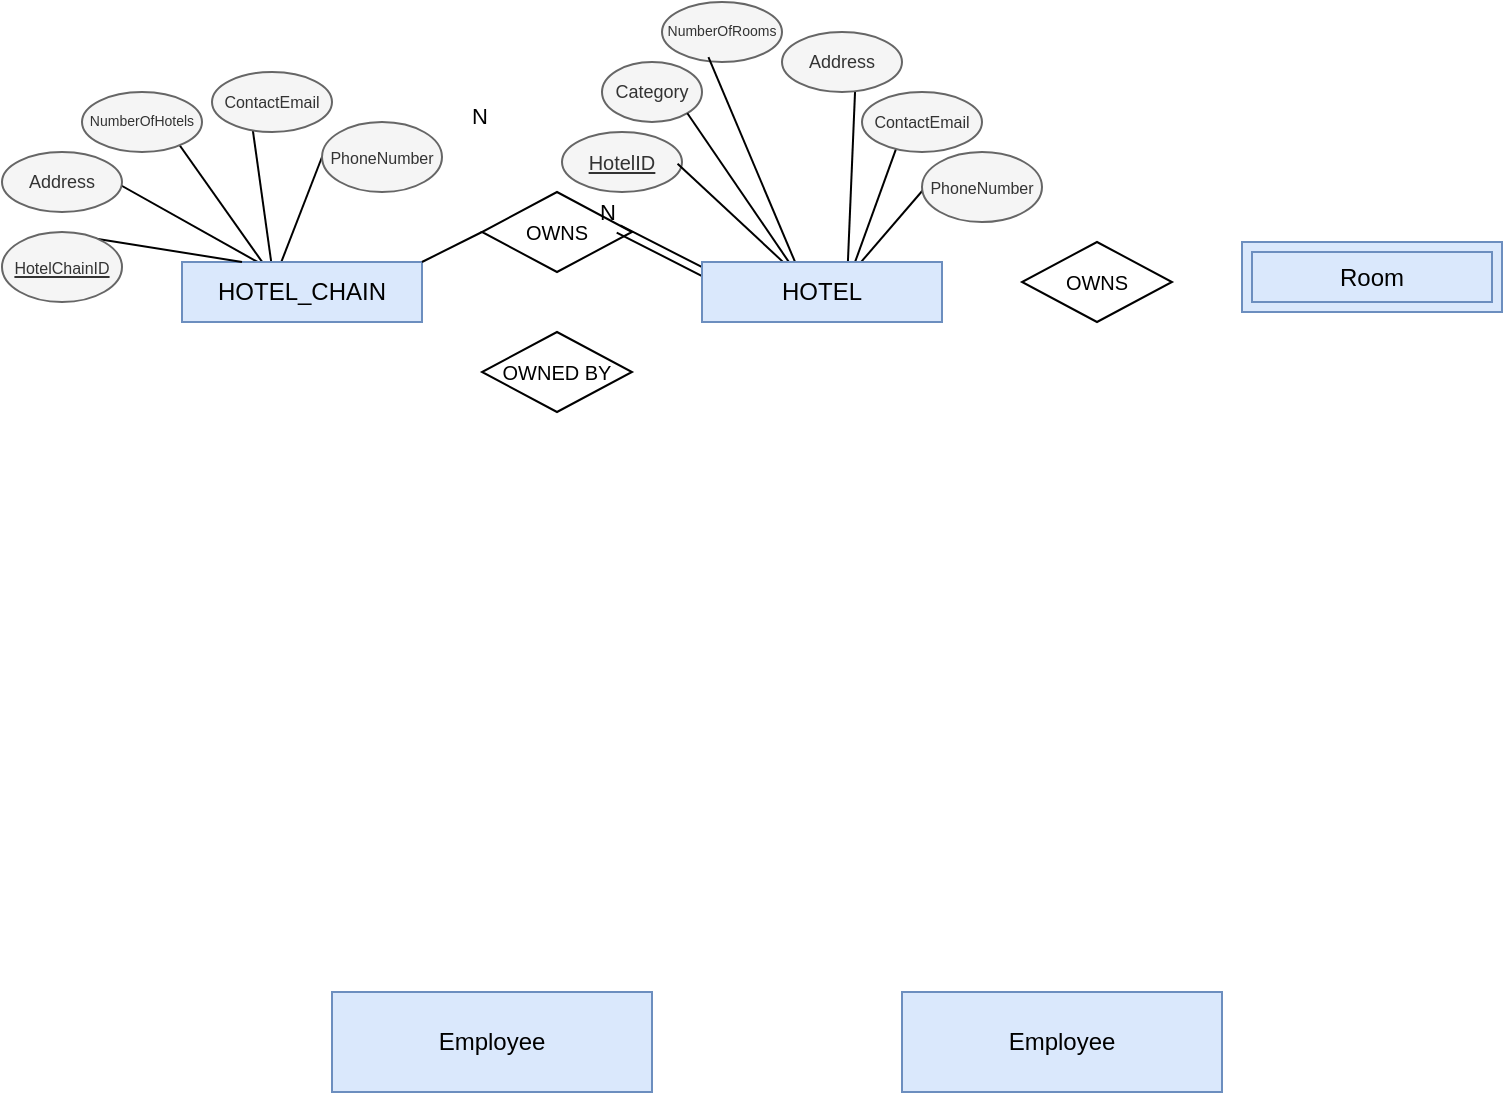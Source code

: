 <mxfile version="23.1.1" type="github">
  <diagram id="R2lEEEUBdFMjLlhIrx00" name="Page-1">
    <mxGraphModel dx="1447" dy="1216" grid="1" gridSize="10" guides="1" tooltips="1" connect="1" arrows="1" fold="1" page="1" pageScale="1" pageWidth="850" pageHeight="1100" math="0" shadow="0" extFonts="Permanent Marker^https://fonts.googleapis.com/css?family=Permanent+Marker">
      <root>
        <mxCell id="0" />
        <mxCell id="1" parent="0" />
        <mxCell id="n6qlhuI8QrUAEuEiPk_b-27" style="edgeStyle=none;orthogonalLoop=1;jettySize=auto;html=1;exitX=0.409;exitY=0.049;exitDx=0;exitDy=0;exitPerimeter=0;entryX=0;entryY=0.5;entryDx=0;entryDy=0;endArrow=none;endFill=0;" parent="1" source="n6qlhuI8QrUAEuEiPk_b-12" target="n6qlhuI8QrUAEuEiPk_b-21" edge="1">
          <mxGeometry relative="1" as="geometry" />
        </mxCell>
        <mxCell id="n6qlhuI8QrUAEuEiPk_b-26" style="edgeStyle=none;orthogonalLoop=1;jettySize=auto;html=1;exitX=0.374;exitY=0.065;exitDx=0;exitDy=0;exitPerimeter=0;entryX=0.29;entryY=0.25;entryDx=0;entryDy=0;entryPerimeter=0;endArrow=none;endFill=0;" parent="1" source="n6qlhuI8QrUAEuEiPk_b-12" target="n6qlhuI8QrUAEuEiPk_b-20" edge="1">
          <mxGeometry relative="1" as="geometry" />
        </mxCell>
        <mxCell id="n6qlhuI8QrUAEuEiPk_b-24" style="edgeStyle=none;orthogonalLoop=1;jettySize=auto;html=1;exitX=0.344;exitY=0.065;exitDx=0;exitDy=0;exitPerimeter=0;entryX=0.719;entryY=0.25;entryDx=0;entryDy=0;entryPerimeter=0;endArrow=none;endFill=0;" parent="1" source="n6qlhuI8QrUAEuEiPk_b-12" target="n6qlhuI8QrUAEuEiPk_b-18" edge="1">
          <mxGeometry relative="1" as="geometry" />
        </mxCell>
        <mxCell id="n6qlhuI8QrUAEuEiPk_b-25" style="edgeStyle=none;orthogonalLoop=1;jettySize=auto;html=1;exitX=0.336;exitY=0.01;exitDx=0;exitDy=0;exitPerimeter=0;entryX=0.5;entryY=0;entryDx=0;entryDy=0;endArrow=none;endFill=0;" parent="1" source="n6qlhuI8QrUAEuEiPk_b-12" target="n6qlhuI8QrUAEuEiPk_b-19" edge="1">
          <mxGeometry relative="1" as="geometry" />
        </mxCell>
        <mxCell id="n6qlhuI8QrUAEuEiPk_b-18" value="&lt;span style=&quot;font-size: 9px;&quot;&gt;Address&lt;br style=&quot;font-size: 9px;&quot;&gt;&lt;/span&gt;" style="ellipse;whiteSpace=wrap;html=1;fillColor=#f5f5f5;strokeColor=#666666;fontColor=#333333;fontSize=9;" parent="1" vertex="1">
          <mxGeometry x="50" y="130" width="60" height="30" as="geometry" />
        </mxCell>
        <mxCell id="n6qlhuI8QrUAEuEiPk_b-12" value="HOTEL_CHAIN" style="rounded=0;whiteSpace=wrap;html=1;fillColor=#dae8fc;strokeColor=#6c8ebf;points=[[0,0,0,0,0],[0,0.25,0,0,0],[0,0.5,0,0,0],[0,0.75,0,0,0],[0,1,0,0,0],[0.25,0,0,0,0],[0.25,1,0,0,0],[0.5,0,0,0,0],[0.5,1,0,0,0],[0.75,0,0,0,0],[0.75,1,0,0,0],[1,0,0,0,0],[1,0.25,0,0,0],[1,0.5,0,0,0],[1,0.75,0,0,0],[1,1,0,0,0]];" parent="1" vertex="1">
          <mxGeometry x="140" y="185" width="120" height="30" as="geometry" />
        </mxCell>
        <mxCell id="n6qlhuI8QrUAEuEiPk_b-19" value="&lt;span style=&quot;font-size: 7px;&quot;&gt;NumberOfHotels&lt;br style=&quot;font-size: 7px;&quot;&gt;&lt;/span&gt;" style="ellipse;whiteSpace=wrap;html=1;fillColor=#f5f5f5;strokeColor=#666666;fontColor=#333333;fontSize=7;" parent="1" vertex="1">
          <mxGeometry x="90" y="100" width="60" height="30" as="geometry" />
        </mxCell>
        <mxCell id="n6qlhuI8QrUAEuEiPk_b-20" value="&lt;span style=&quot;font-size: 8px;&quot;&gt;ContactEmail&lt;br style=&quot;font-size: 8px;&quot;&gt;&lt;/span&gt;" style="ellipse;whiteSpace=wrap;html=1;fillColor=#f5f5f5;strokeColor=#666666;fontColor=#333333;fontSize=8;" parent="1" vertex="1">
          <mxGeometry x="155" y="90" width="60" height="30" as="geometry" />
        </mxCell>
        <mxCell id="n6qlhuI8QrUAEuEiPk_b-21" value="&lt;span style=&quot;font-size: 8px;&quot;&gt;PhoneNumber&lt;br style=&quot;font-size: 8px;&quot;&gt;&lt;/span&gt;" style="ellipse;whiteSpace=wrap;html=1;fillColor=#f5f5f5;strokeColor=#666666;fontColor=#333333;fontSize=8;" parent="1" vertex="1">
          <mxGeometry x="210" y="115" width="60" height="35" as="geometry" />
        </mxCell>
        <mxCell id="n6qlhuI8QrUAEuEiPk_b-23" style="edgeStyle=none;orthogonalLoop=1;jettySize=auto;html=1;exitX=0.25;exitY=0;exitDx=0;exitDy=0;exitPerimeter=0;endArrow=none;endFill=0;entryX=0.721;entryY=0.077;entryDx=0;entryDy=0;entryPerimeter=0;" parent="1" source="n6qlhuI8QrUAEuEiPk_b-12" target="n6qlhuI8QrUAEuEiPk_b-13" edge="1">
          <mxGeometry relative="1" as="geometry">
            <mxPoint x="140" y="330" as="targetPoint" />
          </mxGeometry>
        </mxCell>
        <mxCell id="n6qlhuI8QrUAEuEiPk_b-13" value="&lt;u style=&quot;font-size: 8px;&quot;&gt;&lt;font style=&quot;font-size: 8px;&quot;&gt;HotelChainID&lt;/font&gt;&lt;/u&gt;" style="ellipse;whiteSpace=wrap;html=1;fillColor=#f5f5f5;strokeColor=#666666;points=[[0,0,0,0,0],[0,0.5,0,0,0],[0,1,0,0,0],[0.5,0,0,0,0],[0.5,1,0,0,0],[1,0,0,0,0],[1,0.5,0,0,0],[1,1,0,0,0]];fontColor=#333333;fontSize=8;" parent="1" vertex="1">
          <mxGeometry x="50" y="170" width="60" height="35" as="geometry" />
        </mxCell>
        <mxCell id="n6qlhuI8QrUAEuEiPk_b-45" value="Employee" style="rounded=0;whiteSpace=wrap;html=1;fillColor=#dae8fc;strokeColor=#6c8ebf;points=[[0,0,0,0,0],[0,0.25,0,0,0],[0,0.5,0,0,0],[0,0.75,0,0,0],[0,1,0,0,0],[0.25,0,0,0,0],[0.25,1,0,0,0],[0.5,0,0,0,0],[0.5,1,0,0,0],[0.75,0,0,0,0],[0.75,1,0,0,0],[1,0,0,0,0],[1,0.25,0,0,0],[1,0.5,0,0,0],[1,0.75,0,0,0],[1,1,0,0,0]];" parent="1" vertex="1">
          <mxGeometry x="215" y="550" width="160" height="50" as="geometry" />
        </mxCell>
        <mxCell id="n6qlhuI8QrUAEuEiPk_b-46" value="Employee" style="rounded=0;whiteSpace=wrap;html=1;fillColor=#dae8fc;strokeColor=#6c8ebf;points=[[0,0,0,0,0],[0,0.25,0,0,0],[0,0.5,0,0,0],[0,0.75,0,0,0],[0,1,0,0,0],[0.25,0,0,0,0],[0.25,1,0,0,0],[0.5,0,0,0,0],[0.5,1,0,0,0],[0.75,0,0,0,0],[0.75,1,0,0,0],[1,0,0,0,0],[1,0.25,0,0,0],[1,0.5,0,0,0],[1,0.75,0,0,0],[1,1,0,0,0]];" parent="1" vertex="1">
          <mxGeometry x="500" y="550" width="160" height="50" as="geometry" />
        </mxCell>
        <mxCell id="n6qlhuI8QrUAEuEiPk_b-47" value="&lt;span style=&quot;font-size: 9px;&quot;&gt;Category&lt;br style=&quot;font-size: 9px;&quot;&gt;&lt;/span&gt;" style="ellipse;whiteSpace=wrap;html=1;fillColor=#f5f5f5;strokeColor=#666666;fontSize=9;fontColor=#333333;" parent="1" vertex="1">
          <mxGeometry x="350" y="85" width="50" height="30" as="geometry" />
        </mxCell>
        <mxCell id="n6qlhuI8QrUAEuEiPk_b-40" value="&lt;span style=&quot;font-size: 10px;&quot;&gt;&lt;u style=&quot;font-size: 10px;&quot;&gt;HotelID&lt;/u&gt;&lt;/span&gt;" style="ellipse;whiteSpace=wrap;html=1;fillColor=#f5f5f5;strokeColor=#666666;points=[[0,0,0,0,0],[0,0.5,0,0,0],[0,1,0,0,0],[0.5,0,0,0,0],[0.5,1,0,0,0],[1,0,0,0,0],[1,0.5,0,0,0],[1,1,0,0,0]];fontColor=#333333;fontSize=10;" parent="1" vertex="1">
          <mxGeometry x="330" y="120" width="60" height="30" as="geometry" />
        </mxCell>
        <mxCell id="n6qlhuI8QrUAEuEiPk_b-51" value="Room" style="shape=ext;margin=3;double=1;whiteSpace=wrap;html=1;align=center;fillColor=#dae8fc;strokeColor=#6c8ebf;" parent="1" vertex="1">
          <mxGeometry x="670" y="175" width="130" height="35" as="geometry" />
        </mxCell>
        <mxCell id="n6qlhuI8QrUAEuEiPk_b-52" value="&lt;font style=&quot;font-size: 10px;&quot;&gt;OWNS&lt;/font&gt;" style="shape=rhombus;perimeter=rhombusPerimeter;whiteSpace=wrap;html=1;align=center;" parent="1" vertex="1">
          <mxGeometry x="290" y="150" width="75" height="40" as="geometry" />
        </mxCell>
        <mxCell id="r99FZMFn6s6nj0wdhC-8-1" value="&lt;span style=&quot;font-size: 10px;&quot;&gt;OWNED BY&lt;/span&gt;" style="shape=rhombus;perimeter=rhombusPerimeter;whiteSpace=wrap;html=1;align=center;" parent="1" vertex="1">
          <mxGeometry x="290" y="220" width="75" height="40" as="geometry" />
        </mxCell>
        <mxCell id="r99FZMFn6s6nj0wdhC-8-4" value="" style="endArrow=none;html=1;rounded=0;exitX=1;exitY=0;exitDx=0;exitDy=0;exitPerimeter=0;entryX=0;entryY=0.5;entryDx=0;entryDy=0;" parent="1" source="n6qlhuI8QrUAEuEiPk_b-12" target="n6qlhuI8QrUAEuEiPk_b-52" edge="1">
          <mxGeometry relative="1" as="geometry">
            <mxPoint x="240" y="220" as="sourcePoint" />
            <mxPoint x="280" y="140" as="targetPoint" />
          </mxGeometry>
        </mxCell>
        <mxCell id="r99FZMFn6s6nj0wdhC-8-6" value="N" style="resizable=0;html=1;whiteSpace=wrap;align=right;verticalAlign=bottom;fontSize=11;" parent="r99FZMFn6s6nj0wdhC-8-4" connectable="0" vertex="1">
          <mxGeometry x="1" relative="1" as="geometry">
            <mxPoint x="5" y="-50" as="offset" />
          </mxGeometry>
        </mxCell>
        <mxCell id="n6qlhuI8QrUAEuEiPk_b-41" value="&lt;span style=&quot;font-size: 7px;&quot;&gt;NumberOfRooms&lt;br style=&quot;font-size: 7px;&quot;&gt;&lt;/span&gt;" style="ellipse;whiteSpace=wrap;html=1;fillColor=#f5f5f5;strokeColor=#666666;fontSize=7;fontColor=#333333;" parent="1" vertex="1">
          <mxGeometry x="380" y="55" width="60" height="30" as="geometry" />
        </mxCell>
        <mxCell id="5rqhR2iwC79nwqxsg9u8-8" value="&lt;font style=&quot;font-size: 10px;&quot;&gt;OWNS&lt;/font&gt;" style="shape=rhombus;perimeter=rhombusPerimeter;whiteSpace=wrap;html=1;align=center;" vertex="1" parent="1">
          <mxGeometry x="560" y="175" width="75" height="40" as="geometry" />
        </mxCell>
        <mxCell id="5rqhR2iwC79nwqxsg9u8-9" value="" style="endArrow=none;html=1;rounded=0;entryX=0.344;entryY=0.023;entryDx=0;entryDy=0;entryPerimeter=0;exitX=0.963;exitY=0.529;exitDx=0;exitDy=0;exitPerimeter=0;" edge="1" parent="1" source="n6qlhuI8QrUAEuEiPk_b-40">
          <mxGeometry width="50" height="50" relative="1" as="geometry">
            <mxPoint x="390" y="170" as="sourcePoint" />
            <mxPoint x="441.28" y="185.69" as="targetPoint" />
          </mxGeometry>
        </mxCell>
        <mxCell id="5rqhR2iwC79nwqxsg9u8-12" value="" style="endArrow=none;html=1;rounded=0;entryX=1;entryY=1;entryDx=0;entryDy=0;exitX=0.361;exitY=-0.006;exitDx=0;exitDy=0;exitPerimeter=0;" edge="1" parent="1" target="n6qlhuI8QrUAEuEiPk_b-47">
          <mxGeometry width="50" height="50" relative="1" as="geometry">
            <mxPoint x="443.32" y="184.82" as="sourcePoint" />
            <mxPoint x="440" y="120" as="targetPoint" />
          </mxGeometry>
        </mxCell>
        <mxCell id="5rqhR2iwC79nwqxsg9u8-21" value="" style="endArrow=none;html=1;rounded=0;entryX=0.91;entryY=0.462;entryDx=0;entryDy=0;shape=link;sourcePerimeterSpacing=0;startSize=6;entryPerimeter=0;exitX=0.167;exitY=0.5;exitDx=0;exitDy=0;exitPerimeter=0;" edge="1" parent="1" source="5rqhR2iwC79nwqxsg9u8-23" target="n6qlhuI8QrUAEuEiPk_b-52">
          <mxGeometry relative="1" as="geometry">
            <mxPoint x="440" y="210" as="sourcePoint" />
            <mxPoint x="300" y="180" as="targetPoint" />
          </mxGeometry>
        </mxCell>
        <mxCell id="5rqhR2iwC79nwqxsg9u8-22" value="N" style="resizable=0;html=1;whiteSpace=wrap;align=right;verticalAlign=bottom;fontSize=11;" connectable="0" vertex="1" parent="5rqhR2iwC79nwqxsg9u8-21">
          <mxGeometry x="1" relative="1" as="geometry" />
        </mxCell>
        <mxCell id="5rqhR2iwC79nwqxsg9u8-15" value="" style="endArrow=none;html=1;rounded=0;entryX=0.61;entryY=0.936;entryDx=0;entryDy=0;exitX=0.608;exitY=-0.008;exitDx=0;exitDy=0;exitPerimeter=0;entryPerimeter=0;" edge="1" parent="1">
          <mxGeometry width="50" height="50" relative="1" as="geometry">
            <mxPoint x="472.96" y="184.76" as="sourcePoint" />
            <mxPoint x="476.6" y="98.08" as="targetPoint" />
          </mxGeometry>
        </mxCell>
        <mxCell id="5rqhR2iwC79nwqxsg9u8-17" value="" style="endArrow=none;html=1;rounded=0;exitX=0.636;exitY=0.02;exitDx=0;exitDy=0;exitPerimeter=0;entryX=0.295;entryY=0.886;entryDx=0;entryDy=0;entryPerimeter=0;" edge="1" parent="1">
          <mxGeometry width="50" height="50" relative="1" as="geometry">
            <mxPoint x="476.32" y="185.6" as="sourcePoint" />
            <mxPoint x="497.7" y="126.58" as="targetPoint" />
          </mxGeometry>
        </mxCell>
        <mxCell id="5rqhR2iwC79nwqxsg9u8-18" value="" style="endArrow=none;html=1;rounded=0;entryX=0.211;entryY=0.139;entryDx=0;entryDy=0;entryPerimeter=0;exitX=0.656;exitY=0.032;exitDx=0;exitDy=0;exitPerimeter=0;" edge="1" parent="1" source="5rqhR2iwC79nwqxsg9u8-23">
          <mxGeometry width="50" height="50" relative="1" as="geometry">
            <mxPoint x="480" y="180" as="sourcePoint" />
            <mxPoint x="522.66" y="134.865" as="targetPoint" />
          </mxGeometry>
        </mxCell>
        <mxCell id="5rqhR2iwC79nwqxsg9u8-20" value="" style="endArrow=none;html=1;rounded=0;exitX=0.393;exitY=0.049;exitDx=0;exitDy=0;exitPerimeter=0;entryX=0.387;entryY=0.92;entryDx=0;entryDy=0;entryPerimeter=0;" edge="1" parent="1" target="n6qlhuI8QrUAEuEiPk_b-41">
          <mxGeometry width="50" height="50" relative="1" as="geometry">
            <mxPoint x="447.16" y="186.47" as="sourcePoint" />
            <mxPoint x="430" y="110" as="targetPoint" />
          </mxGeometry>
        </mxCell>
        <mxCell id="5rqhR2iwC79nwqxsg9u8-24" value="" style="endArrow=none;html=1;rounded=0;entryX=0.91;entryY=0.462;entryDx=0;entryDy=0;shape=link;sourcePerimeterSpacing=0;startSize=6;entryPerimeter=0;" edge="1" parent="1" target="5rqhR2iwC79nwqxsg9u8-23">
          <mxGeometry relative="1" as="geometry">
            <mxPoint x="440" y="210" as="sourcePoint" />
            <mxPoint x="358" y="168" as="targetPoint" />
          </mxGeometry>
        </mxCell>
        <mxCell id="5rqhR2iwC79nwqxsg9u8-23" value="HOTEL" style="rounded=0;whiteSpace=wrap;html=1;fillColor=#dae8fc;strokeColor=#6c8ebf;points=[[0,0,0,0,0],[0,0.25,0,0,0],[0,0.5,0,0,0],[0,0.75,0,0,0],[0,1,0,0,0],[0.25,0,0,0,0],[0.25,1,0,0,0],[0.5,0,0,0,0],[0.5,1,0,0,0],[0.75,0,0,0,0],[0.75,1,0,0,0],[1,0,0,0,0],[1,0.25,0,0,0],[1,0.5,0,0,0],[1,0.75,0,0,0],[1,1,0,0,0]];" vertex="1" parent="1">
          <mxGeometry x="400" y="185" width="120" height="30" as="geometry" />
        </mxCell>
        <mxCell id="5rqhR2iwC79nwqxsg9u8-26" value="&lt;span style=&quot;font-size: 8px;&quot;&gt;PhoneNumber&lt;br style=&quot;font-size: 8px;&quot;&gt;&lt;/span&gt;" style="ellipse;whiteSpace=wrap;html=1;fillColor=#f5f5f5;strokeColor=#666666;fontColor=#333333;fontSize=8;" vertex="1" parent="1">
          <mxGeometry x="510" y="130" width="60" height="35" as="geometry" />
        </mxCell>
        <mxCell id="5rqhR2iwC79nwqxsg9u8-27" value="&lt;span style=&quot;font-size: 9px;&quot;&gt;Address&lt;br style=&quot;font-size: 9px;&quot;&gt;&lt;/span&gt;" style="ellipse;whiteSpace=wrap;html=1;fillColor=#f5f5f5;strokeColor=#666666;fontColor=#333333;fontSize=9;" vertex="1" parent="1">
          <mxGeometry x="440" y="70" width="60" height="30" as="geometry" />
        </mxCell>
        <mxCell id="5rqhR2iwC79nwqxsg9u8-28" value="&lt;span style=&quot;font-size: 8px;&quot;&gt;ContactEmail&lt;br style=&quot;font-size: 8px;&quot;&gt;&lt;/span&gt;" style="ellipse;whiteSpace=wrap;html=1;fillColor=#f5f5f5;strokeColor=#666666;fontColor=#333333;fontSize=8;" vertex="1" parent="1">
          <mxGeometry x="480" y="100" width="60" height="30" as="geometry" />
        </mxCell>
      </root>
    </mxGraphModel>
  </diagram>
</mxfile>
